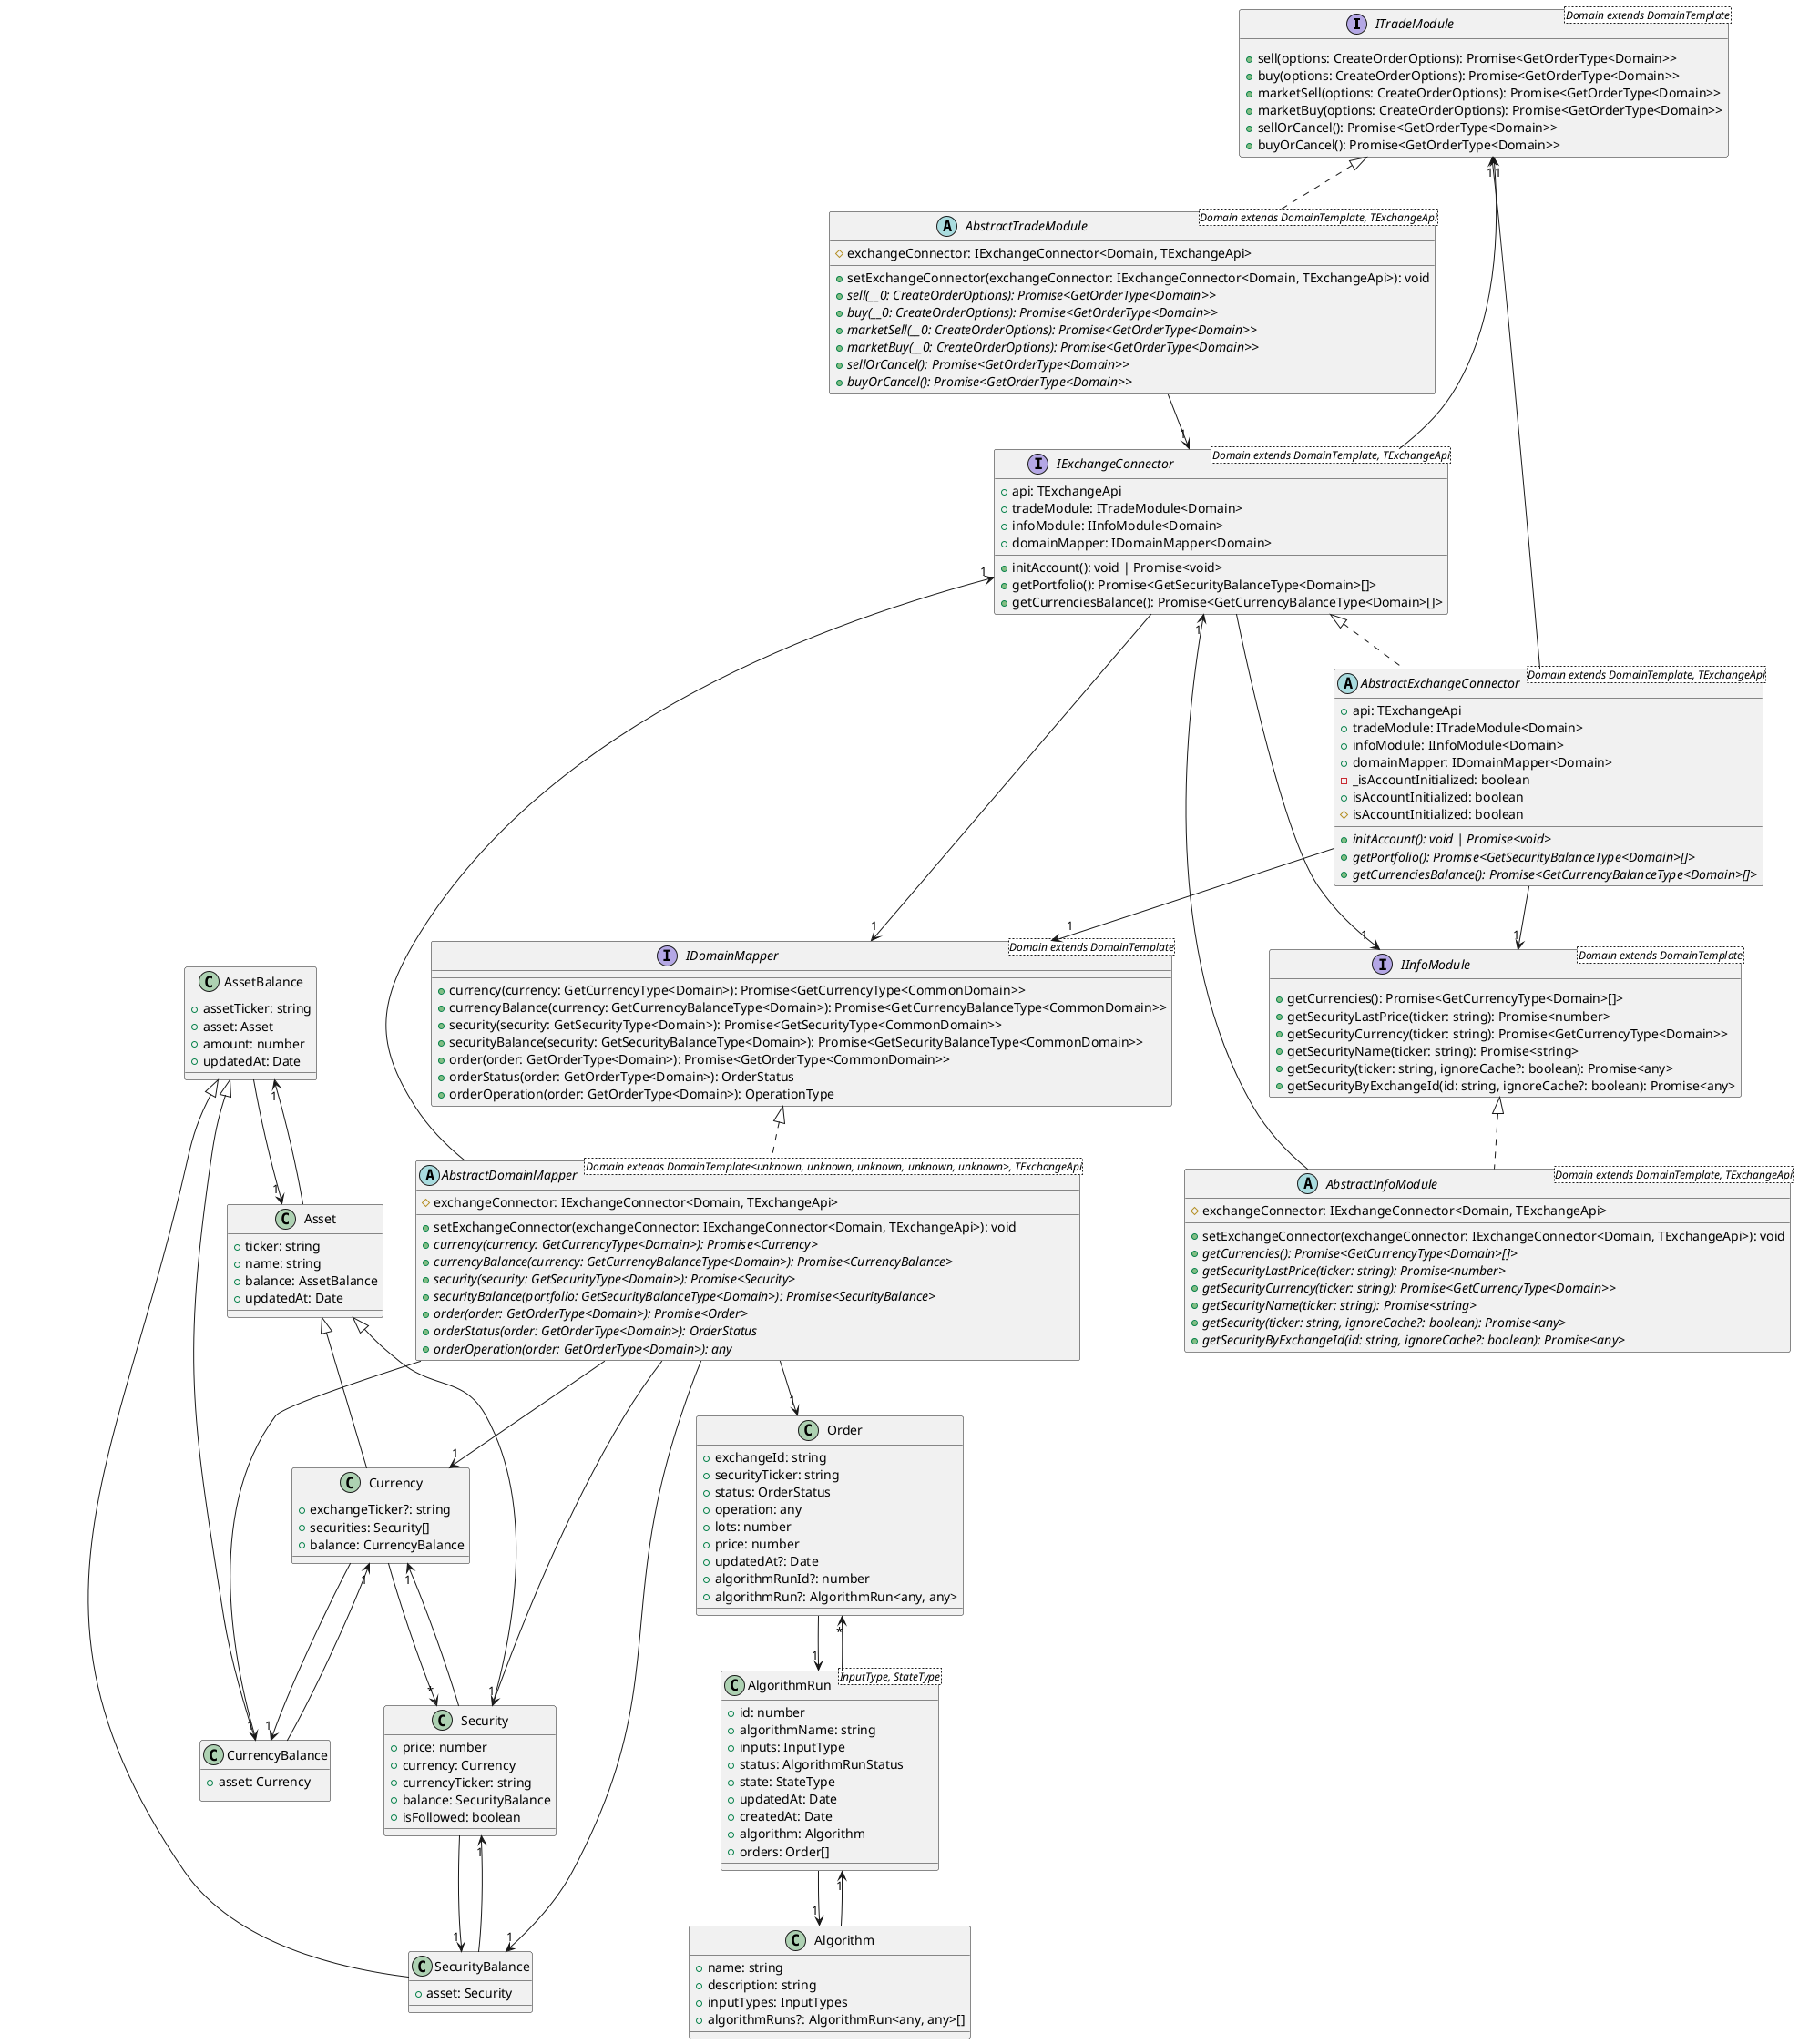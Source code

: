 @startuml
interface ITradeModule<Domain extends DomainTemplate> {
    +sell(options: CreateOrderOptions): Promise<GetOrderType<Domain>>
    +buy(options: CreateOrderOptions): Promise<GetOrderType<Domain>>
    +marketSell(options: CreateOrderOptions): Promise<GetOrderType<Domain>>
    +marketBuy(options: CreateOrderOptions): Promise<GetOrderType<Domain>>
    +sellOrCancel(): Promise<GetOrderType<Domain>>
    +buyOrCancel(): Promise<GetOrderType<Domain>>
}
interface IInfoModule<Domain extends DomainTemplate> {
    +getCurrencies(): Promise<GetCurrencyType<Domain>[]>
    +getSecurityLastPrice(ticker: string): Promise<number>
    +getSecurityCurrency(ticker: string): Promise<GetCurrencyType<Domain>>
    +getSecurityName(ticker: string): Promise<string>
    +getSecurity(ticker: string, ignoreCache?: boolean): Promise<any>
    +getSecurityByExchangeId(id: string, ignoreCache?: boolean): Promise<any>
}
interface IExchangeConnector<Domain extends DomainTemplate, TExchangeApi> {
    +api: TExchangeApi
    +tradeModule: ITradeModule<Domain>
    +infoModule: IInfoModule<Domain>
    +domainMapper: IDomainMapper<Domain>
    +initAccount(): void | Promise<void>
    +getPortfolio(): Promise<GetSecurityBalanceType<Domain>[]>
    +getCurrenciesBalance(): Promise<GetCurrencyBalanceType<Domain>[]>
}
abstract class AbstractTradeModule<Domain extends DomainTemplate, TExchangeApi> implements ITradeModule {
    #exchangeConnector: IExchangeConnector<Domain, TExchangeApi>
    +setExchangeConnector(exchangeConnector: IExchangeConnector<Domain, TExchangeApi>): void
    +{abstract} sell(__0: CreateOrderOptions): Promise<GetOrderType<Domain>>
    +{abstract} buy(__0: CreateOrderOptions): Promise<GetOrderType<Domain>>
    +{abstract} marketSell(__0: CreateOrderOptions): Promise<GetOrderType<Domain>>
    +{abstract} marketBuy(__0: CreateOrderOptions): Promise<GetOrderType<Domain>>
    +{abstract} sellOrCancel(): Promise<GetOrderType<Domain>>
    +{abstract} buyOrCancel(): Promise<GetOrderType<Domain>>
}
abstract class AbstractInfoModule<Domain extends DomainTemplate, TExchangeApi> implements IInfoModule {
    #exchangeConnector: IExchangeConnector<Domain, TExchangeApi>
    +setExchangeConnector(exchangeConnector: IExchangeConnector<Domain, TExchangeApi>): void
    +{abstract} getCurrencies(): Promise<GetCurrencyType<Domain>[]>
    +{abstract} getSecurityLastPrice(ticker: string): Promise<number>
    +{abstract} getSecurityCurrency(ticker: string): Promise<GetCurrencyType<Domain>>
    +{abstract} getSecurityName(ticker: string): Promise<string>
    +{abstract} getSecurity(ticker: string, ignoreCache?: boolean): Promise<any>
    +{abstract} getSecurityByExchangeId(id: string, ignoreCache?: boolean): Promise<any>
}
abstract class AbstractExchangeConnector<Domain extends DomainTemplate, TExchangeApi> implements IExchangeConnector {
    +api: TExchangeApi
    +tradeModule: ITradeModule<Domain>
    +infoModule: IInfoModule<Domain>
    +domainMapper: IDomainMapper<Domain>
    +{abstract} initAccount(): void | Promise<void>
    +{abstract} getPortfolio(): Promise<GetSecurityBalanceType<Domain>[]>
    +{abstract} getCurrenciesBalance(): Promise<GetCurrencyBalanceType<Domain>[]>
    -_isAccountInitialized: boolean
    +isAccountInitialized: boolean
    #isAccountInitialized: boolean
}
class Algorithm {
    +name: string
    +description: string
    +inputTypes: InputTypes
    +algorithmRuns?: AlgorithmRun<any, any>[]
}
class Order {
    +exchangeId: string
    +securityTicker: string
    +status: OrderStatus
    +operation: any
    +lots: number
    +price: number
    +updatedAt?: Date
    +algorithmRunId?: number
    +algorithmRun?: AlgorithmRun<any, any>
}
class AlgorithmRun<InputType, StateType> {
    +id: number
    +algorithmName: string
    +inputs: InputType
    +status: AlgorithmRunStatus
    +state: StateType
    +updatedAt: Date
    +createdAt: Date
    +algorithm: Algorithm
    +orders: Order[]
}
class AssetBalance {
    +assetTicker: string
    +asset: Asset
    +amount: number
    +updatedAt: Date
}
class Asset {
    +ticker: string
    +name: string
    +balance: AssetBalance
    +updatedAt: Date
}
class SecurityBalance extends AssetBalance {
    +asset: Security
}
class Security extends Asset {
    +price: number
    +currency: Currency
    +currencyTicker: string
    +balance: SecurityBalance
    +isFollowed: boolean
}
class CurrencyBalance extends AssetBalance {
    +asset: Currency
}
class Currency extends Asset {
    +exchangeTicker?: string
    +securities: Security[]
    +balance: CurrencyBalance
}
abstract class AbstractDomainMapper<Domain extends DomainTemplate<unknown, unknown, unknown, unknown, unknown>, TExchangeApi> implements IDomainMapper {
    #exchangeConnector: IExchangeConnector<Domain, TExchangeApi>
    +setExchangeConnector(exchangeConnector: IExchangeConnector<Domain, TExchangeApi>): void
    +{abstract} currency(currency: GetCurrencyType<Domain>): Promise<Currency>
    +{abstract} currencyBalance(currency: GetCurrencyBalanceType<Domain>): Promise<CurrencyBalance>
    +{abstract} security(security: GetSecurityType<Domain>): Promise<Security>
    +{abstract} securityBalance(portfolio: GetSecurityBalanceType<Domain>): Promise<SecurityBalance>
    +{abstract} order(order: GetOrderType<Domain>): Promise<Order>
    +{abstract} orderStatus(order: GetOrderType<Domain>): OrderStatus
    +{abstract} orderOperation(order: GetOrderType<Domain>): any
}
interface IDomainMapper<Domain extends DomainTemplate> {
    +currency(currency: GetCurrencyType<Domain>): Promise<GetCurrencyType<CommonDomain>>
    +currencyBalance(currency: GetCurrencyBalanceType<Domain>): Promise<GetCurrencyBalanceType<CommonDomain>>
    +security(security: GetSecurityType<Domain>): Promise<GetSecurityType<CommonDomain>>
    +securityBalance(security: GetSecurityBalanceType<Domain>): Promise<GetSecurityBalanceType<CommonDomain>>
    +order(order: GetOrderType<Domain>): Promise<GetOrderType<CommonDomain>>
    +orderStatus(order: GetOrderType<Domain>): OrderStatus
    +orderOperation(order: GetOrderType<Domain>): OperationType
}
IExchangeConnector --> "1" ITradeModule
IExchangeConnector --> "1" IInfoModule
IExchangeConnector --> "1" IDomainMapper
AbstractTradeModule --> "1" IExchangeConnector
AbstractInfoModule --> "1" IExchangeConnector
AbstractExchangeConnector --> "1" ITradeModule
AbstractExchangeConnector --> "1" IInfoModule
AbstractExchangeConnector --> "1" IDomainMapper
Algorithm --> "1" AlgorithmRun
Order --> "1" AlgorithmRun
AlgorithmRun --> "1" Algorithm
AlgorithmRun --> "*" Order
AssetBalance --> "1" Asset
Asset --> "1" AssetBalance
SecurityBalance --> "1" Security
Security --> "1" Currency
Security --> "1" SecurityBalance
CurrencyBalance --> "1" Currency
Currency --> "*" Security
Currency --> "1" CurrencyBalance
AbstractDomainMapper --> "1" IExchangeConnector
AbstractDomainMapper --> "1" Currency
AbstractDomainMapper --> "1" CurrencyBalance
AbstractDomainMapper --> "1" Security
AbstractDomainMapper --> "1" SecurityBalance
AbstractDomainMapper --> "1" Order
@enduml